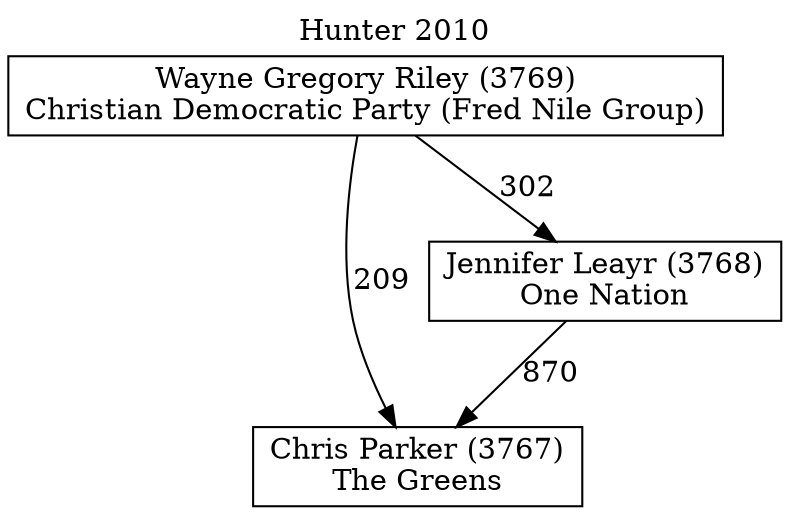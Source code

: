 // House preference flow
digraph "Chris Parker (3767)_Hunter_2010" {
	graph [label="Hunter 2010" labelloc=t mclimit=10]
	node [shape=box]
	"Chris Parker (3767)" [label="Chris Parker (3767)
The Greens"]
	"Jennifer Leayr (3768)" [label="Jennifer Leayr (3768)
One Nation"]
	"Wayne Gregory Riley (3769)" [label="Wayne Gregory Riley (3769)
Christian Democratic Party (Fred Nile Group)"]
	"Jennifer Leayr (3768)" -> "Chris Parker (3767)" [label=870]
	"Wayne Gregory Riley (3769)" -> "Chris Parker (3767)" [label=209]
	"Wayne Gregory Riley (3769)" -> "Jennifer Leayr (3768)" [label=302]
}

